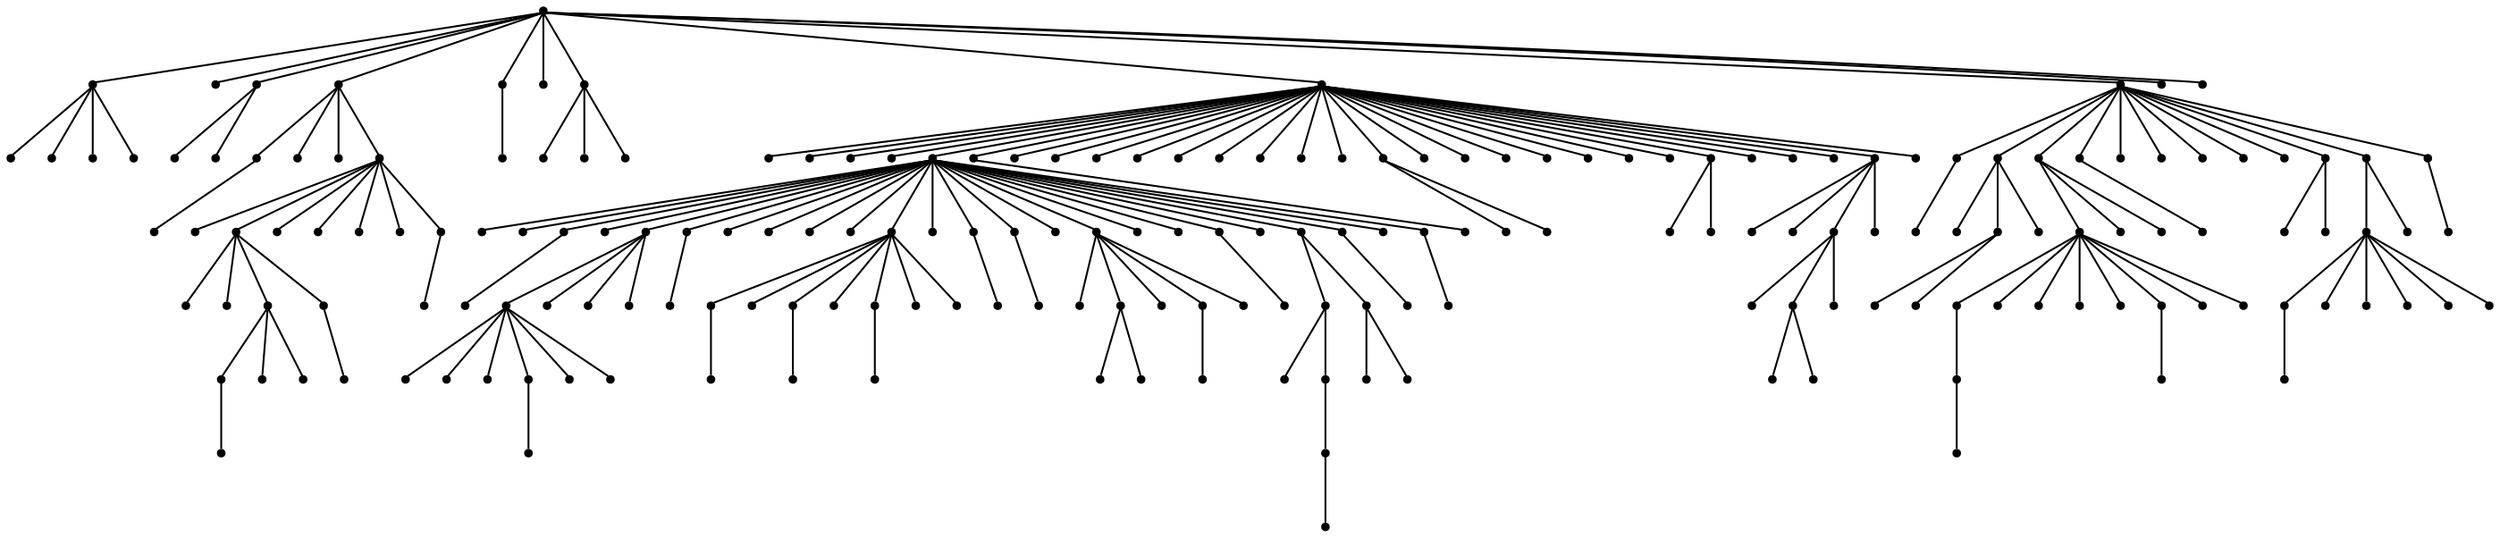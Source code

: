 digraph { node [shape=point]; edge [arrowhead=none];
1 -> 20;
1 -> 81;
1 -> 16;
1 -> 27;
1 -> 136;
1 -> 154;
1 -> 76;
1 -> 2;
1 -> 3;
1 -> 32;
1 -> 48;
2 -> 24;
2 -> 198;
2 -> 17;
2 -> 59;
2 -> 6;
2 -> 182;
2 -> 41;
2 -> 61;
2 -> 119;
2 -> 168;
2 -> 122;
2 -> 110;
2 -> 175;
2 -> 179;
2 -> 173;
2 -> 14;
2 -> 63;
2 -> 147;
2 -> 107;
2 -> 23;
2 -> 60;
2 -> 94;
2 -> 162;
2 -> 116;
2 -> 89;
2 -> 120;
2 -> 46;
2 -> 8;
2 -> 34;
3 -> 19;
3 -> 5;
3 -> 12;
3 -> 96;
3 -> 44;
3 -> 40;
3 -> 146;
3 -> 52;
3 -> 4;
3 -> 30;
3 -> 26;
3 -> 188;
5 -> 171;
5 -> 51;
5 -> 185;
6 -> 18;
6 -> 199;
6 -> 11;
6 -> 112;
6 -> 25;
6 -> 68;
6 -> 140;
6 -> 137;
6 -> 75;
6 -> 167;
6 -> 7;
6 -> 195;
6 -> 36;
6 -> 131;
6 -> 161;
6 -> 13;
6 -> 55;
6 -> 10;
6 -> 108;
6 -> 113;
6 -> 37;
6 -> 73;
6 -> 15;
6 -> 165;
7 -> 9;
7 -> 160;
7 -> 93;
7 -> 91;
7 -> 148;
7 -> 126;
7 -> 117;
8 -> 184;
8 -> 157;
8 -> 58;
8 -> 181;
9 -> 200;
11 -> 71;
12 -> 29;
12 -> 64;
12 -> 121;
13 -> 118;
13 -> 31;
13 -> 33;
13 -> 22;
13 -> 128;
14 -> 130;
14 -> 28;
16 -> 72;
16 -> 194;
19 -> 21;
20 -> 103;
20 -> 123;
20 -> 92;
20 -> 53;
22 -> 133;
25 -> 43;
25 -> 100;
25 -> 177;
25 -> 127;
26 -> 35;
26 -> 193;
27 -> 156;
27 -> 50;
27 -> 77;
27 -> 45;
29 -> 102;
29 -> 57;
29 -> 87;
29 -> 47;
29 -> 109;
29 -> 90;
29 -> 191;
29 -> 39;
30 -> 139;
30 -> 99;
31 -> 56;
31 -> 42;
35 -> 114;
35 -> 54;
35 -> 86;
35 -> 186;
35 -> 69;
35 -> 180;
36 -> 132;
37 -> 38;
37 -> 74;
38 -> 70;
38 -> 65;
43 -> 141;
43 -> 134;
43 -> 170;
43 -> 85;
43 -> 172;
43 -> 169;
45 -> 66;
45 -> 49;
45 -> 145;
45 -> 174;
45 -> 144;
45 -> 192;
45 -> 149;
49 -> 196;
49 -> 84;
49 -> 83;
49 -> 67;
51 -> 62;
51 -> 151;
58 -> 82;
58 -> 78;
58 -> 88;
65 -> 79;
67 -> 153;
68 -> 101;
73 -> 129;
74 -> 105;
74 -> 104;
76 -> 97;
76 -> 80;
76 -> 111;
78 -> 143;
78 -> 95;
79 -> 152;
83 -> 98;
83 -> 190;
83 -> 115;
85 -> 183;
90 -> 155;
93 -> 125;
96 -> 106;
98 -> 135;
102 -> 138;
108 -> 150;
114 -> 142;
116 -> 124;
116 -> 187;
131 -> 159;
136 -> 158;
138 -> 163;
148 -> 176;
149 -> 166;
156 -> 164;
165 -> 178;
182 -> 197;
188 -> 189;
}